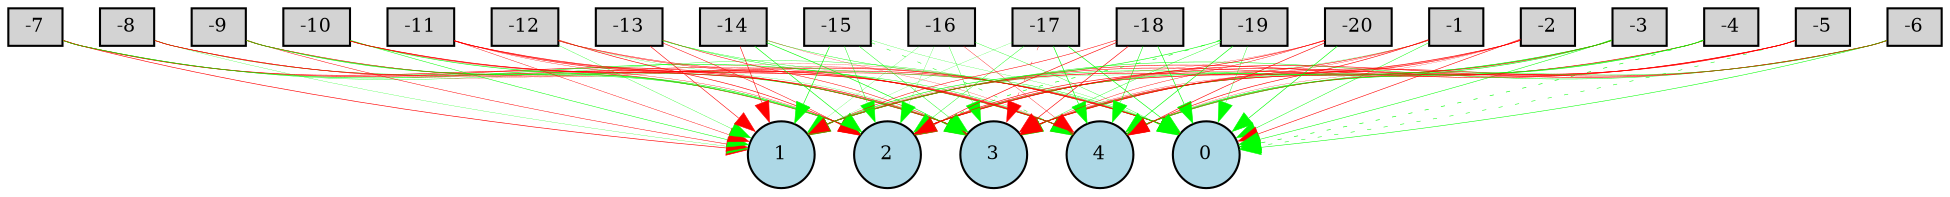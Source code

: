 digraph {
	node [fontsize=9 height=0.2 shape=circle width=0.2]
	-1 [fillcolor=lightgray shape=box style=filled]
	-2 [fillcolor=lightgray shape=box style=filled]
	-3 [fillcolor=lightgray shape=box style=filled]
	-4 [fillcolor=lightgray shape=box style=filled]
	-5 [fillcolor=lightgray shape=box style=filled]
	-6 [fillcolor=lightgray shape=box style=filled]
	-7 [fillcolor=lightgray shape=box style=filled]
	-8 [fillcolor=lightgray shape=box style=filled]
	-9 [fillcolor=lightgray shape=box style=filled]
	-10 [fillcolor=lightgray shape=box style=filled]
	-11 [fillcolor=lightgray shape=box style=filled]
	-12 [fillcolor=lightgray shape=box style=filled]
	-13 [fillcolor=lightgray shape=box style=filled]
	-14 [fillcolor=lightgray shape=box style=filled]
	-15 [fillcolor=lightgray shape=box style=filled]
	-16 [fillcolor=lightgray shape=box style=filled]
	-17 [fillcolor=lightgray shape=box style=filled]
	-18 [fillcolor=lightgray shape=box style=filled]
	-19 [fillcolor=lightgray shape=box style=filled]
	-20 [fillcolor=lightgray shape=box style=filled]
	0 [fillcolor=lightblue style=filled]
	1 [fillcolor=lightblue style=filled]
	2 [fillcolor=lightblue style=filled]
	3 [fillcolor=lightblue style=filled]
	4 [fillcolor=lightblue style=filled]
	-1 -> 0 [color=green penwidth=0.21981836262898424 style=solid]
	-1 -> 1 [color=green penwidth=0.1070460190134838 style=solid]
	-1 -> 2 [color=red penwidth=0.27539030081868665 style=solid]
	-1 -> 3 [color=red penwidth=0.1420541473764234 style=solid]
	-1 -> 4 [color=red penwidth=0.29937855620910003 style=solid]
	-2 -> 0 [color=red penwidth=0.2807609383988571 style=solid]
	-2 -> 1 [color=red penwidth=0.2994093804662586 style=solid]
	-2 -> 2 [color=red penwidth=0.15737371915279175 style=solid]
	-2 -> 3 [color=red penwidth=0.29848296530822216 style=solid]
	-2 -> 4 [color=red penwidth=0.11671631812044816 style=solid]
	-3 -> 0 [color=green penwidth=0.2508118684526472 style=solid]
	-3 -> 1 [color=green penwidth=0.23735398345420908 style=solid]
	-3 -> 2 [color=green penwidth=0.295784997930292 style=solid]
	-3 -> 3 [color=red penwidth=0.30000000000000004 style=solid]
	-3 -> 4 [color=green penwidth=0.29107973744455706 style=solid]
	-4 -> 0 [color=green penwidth=0.29174295304698694 style=dotted]
	-4 -> 1 [color=red penwidth=0.2629411398085759 style=solid]
	-4 -> 2 [color=red penwidth=0.16072634883141232 style=solid]
	-4 -> 3 [color=green penwidth=0.2492697678822568 style=solid]
	-4 -> 4 [color=green penwidth=0.2983000933719333 style=solid]
	-5 -> 0 [color=green penwidth=0.24011874777579229 style=dotted]
	-5 -> 1 [color=red penwidth=0.27447522100343524 style=solid]
	-5 -> 2 [color=red penwidth=0.28072415510920945 style=solid]
	-5 -> 3 [color=red penwidth=0.2857965794984235 style=solid]
	-5 -> 4 [color=red penwidth=0.29987850638127816 style=solid]
	-6 -> 0 [color=green penwidth=0.25640530855528676 style=solid]
	-6 -> 1 [color=green penwidth=0.22877790075744373 style=solid]
	-6 -> 2 [color=red penwidth=0.28979545572580423 style=solid]
	-6 -> 3 [color=red penwidth=0.2991203378014111 style=solid]
	-6 -> 4 [color=green penwidth=0.1939708212854901 style=solid]
	-7 -> 0 [color=green penwidth=0.1659391432789059 style=solid]
	-7 -> 1 [color=red penwidth=0.30000000000000004 style=solid]
	-7 -> 2 [color=red penwidth=0.30000000000000004 style=solid]
	-7 -> 3 [color=red penwidth=0.2968154922375828 style=solid]
	-7 -> 4 [color=green penwidth=0.29351440055181943 style=solid]
	-8 -> 0 [color=red penwidth=0.11412193001962663 style=solid]
	-8 -> 1 [color=green penwidth=0.1214554441401793 style=solid]
	-8 -> 2 [color=green penwidth=0.18451366757722143 style=solid]
	-8 -> 3 [color=red penwidth=0.29985772836852764 style=solid]
	-8 -> 4 [color=red penwidth=0.17253058626379497 style=solid]
	-9 -> 0 [color=red penwidth=0.181942257958113 style=solid]
	-9 -> 1 [color=red penwidth=0.23147866576637025 style=solid]
	-9 -> 2 [color=green penwidth=0.25088227390558204 style=solid]
	-9 -> 3 [color=green penwidth=0.30000000000000004 style=solid]
	-9 -> 4 [color=red penwidth=0.14058619385404514 style=solid]
	-10 -> 0 [color=red penwidth=0.30000000000000004 style=solid]
	-10 -> 1 [color=green penwidth=0.24124100973977178 style=solid]
	-10 -> 2 [color=green penwidth=0.2965922131369657 style=solid]
	-10 -> 3 [color=red penwidth=0.14661438946037658 style=solid]
	-10 -> 4 [color=red penwidth=0.30000000000000004 style=solid]
	-11 -> 0 [color=red penwidth=0.27165557258983297 style=solid]
	-11 -> 1 [color=red penwidth=0.2031000185725978 style=solid]
	-11 -> 2 [color=red penwidth=0.15883411860865726 style=solid]
	-11 -> 3 [color=red penwidth=0.2989665529341525 style=solid]
	-11 -> 4 [color=red penwidth=0.2958262349705324 style=solid]
	-12 -> 0 [color=red penwidth=0.21475510312116874 style=solid]
	-12 -> 1 [color=green penwidth=0.15336993219564035 style=solid]
	-12 -> 2 [color=red penwidth=0.29959826934783707 style=solid]
	-12 -> 3 [color=green penwidth=0.10252102993773085 style=solid]
	-12 -> 4 [color=red penwidth=0.21549608251065067 style=solid]
	-13 -> 0 [color=green penwidth=0.17707020831431564 style=solid]
	-13 -> 1 [color=red penwidth=0.2729676397327155 style=solid]
	-13 -> 2 [color=red penwidth=0.24195745389084686 style=solid]
	-13 -> 3 [color=red penwidth=0.24178582914598087 style=solid]
	-13 -> 4 [color=green penwidth=0.2038174565244879 style=solid]
	-14 -> 0 [color=green penwidth=0.20056291447910993 style=solid]
	-14 -> 1 [color=red penwidth=0.26696910191045586 style=solid]
	-14 -> 2 [color=green penwidth=0.29690558987457627 style=solid]
	-14 -> 3 [color=green penwidth=0.30000000000000004 style=solid]
	-14 -> 4 [color=red penwidth=0.1127740092293529 style=solid]
	-15 -> 0 [color=green penwidth=0.11735197372680208 style=solid]
	-15 -> 1 [color=green penwidth=0.297486416359084 style=solid]
	-15 -> 2 [color=green penwidth=0.20643434507017247 style=solid]
	-15 -> 3 [color=green penwidth=0.20390103110182572 style=solid]
	-15 -> 4 [color=green penwidth=0.2210519733022796 style=dotted]
	-16 -> 0 [color=green penwidth=0.1666475493319019 style=solid]
	-16 -> 1 [color=green penwidth=0.10178735207057876 style=solid]
	-16 -> 2 [color=green penwidth=0.11421570353360845 style=solid]
	-16 -> 3 [color=green penwidth=0.16058811921879468 style=solid]
	-16 -> 4 [color=red penwidth=0.17204415623283142 style=solid]
	-17 -> 0 [color=green penwidth=0.30000000000000004 style=solid]
	-17 -> 1 [color=green penwidth=0.10042430986959341 style=solid]
	-17 -> 2 [color=green penwidth=0.19047102290459011 style=solid]
	-17 -> 3 [color=red penwidth=0.16903395437076738 style=dotted]
	-17 -> 4 [color=green penwidth=0.30000000000000004 style=solid]
	-18 -> 0 [color=green penwidth=0.29730040428604987 style=solid]
	-18 -> 1 [color=red penwidth=0.2493964291302285 style=solid]
	-18 -> 2 [color=red penwidth=0.29556136428991286 style=solid]
	-18 -> 3 [color=red penwidth=0.29693704559236356 style=solid]
	-18 -> 4 [color=green penwidth=0.25213522231026386 style=solid]
	-19 -> 0 [color=green penwidth=0.17464191904715495 style=solid]
	-19 -> 1 [color=green penwidth=0.2809638116512493 style=solid]
	-19 -> 2 [color=green penwidth=0.29338001432886696 style=dotted]
	-19 -> 3 [color=green penwidth=0.1836356835721044 style=solid]
	-19 -> 4 [color=green penwidth=0.29661407850958305 style=solid]
	-20 -> 0 [color=green penwidth=0.30000000000000004 style=solid]
	-20 -> 1 [color=red penwidth=0.11184784809807598 style=solid]
	-20 -> 2 [color=red penwidth=0.29598298363394693 style=solid]
	-20 -> 3 [color=red penwidth=0.20436230034277292 style=solid]
	-20 -> 4 [color=red penwidth=0.2929016297743231 style=solid]
}
